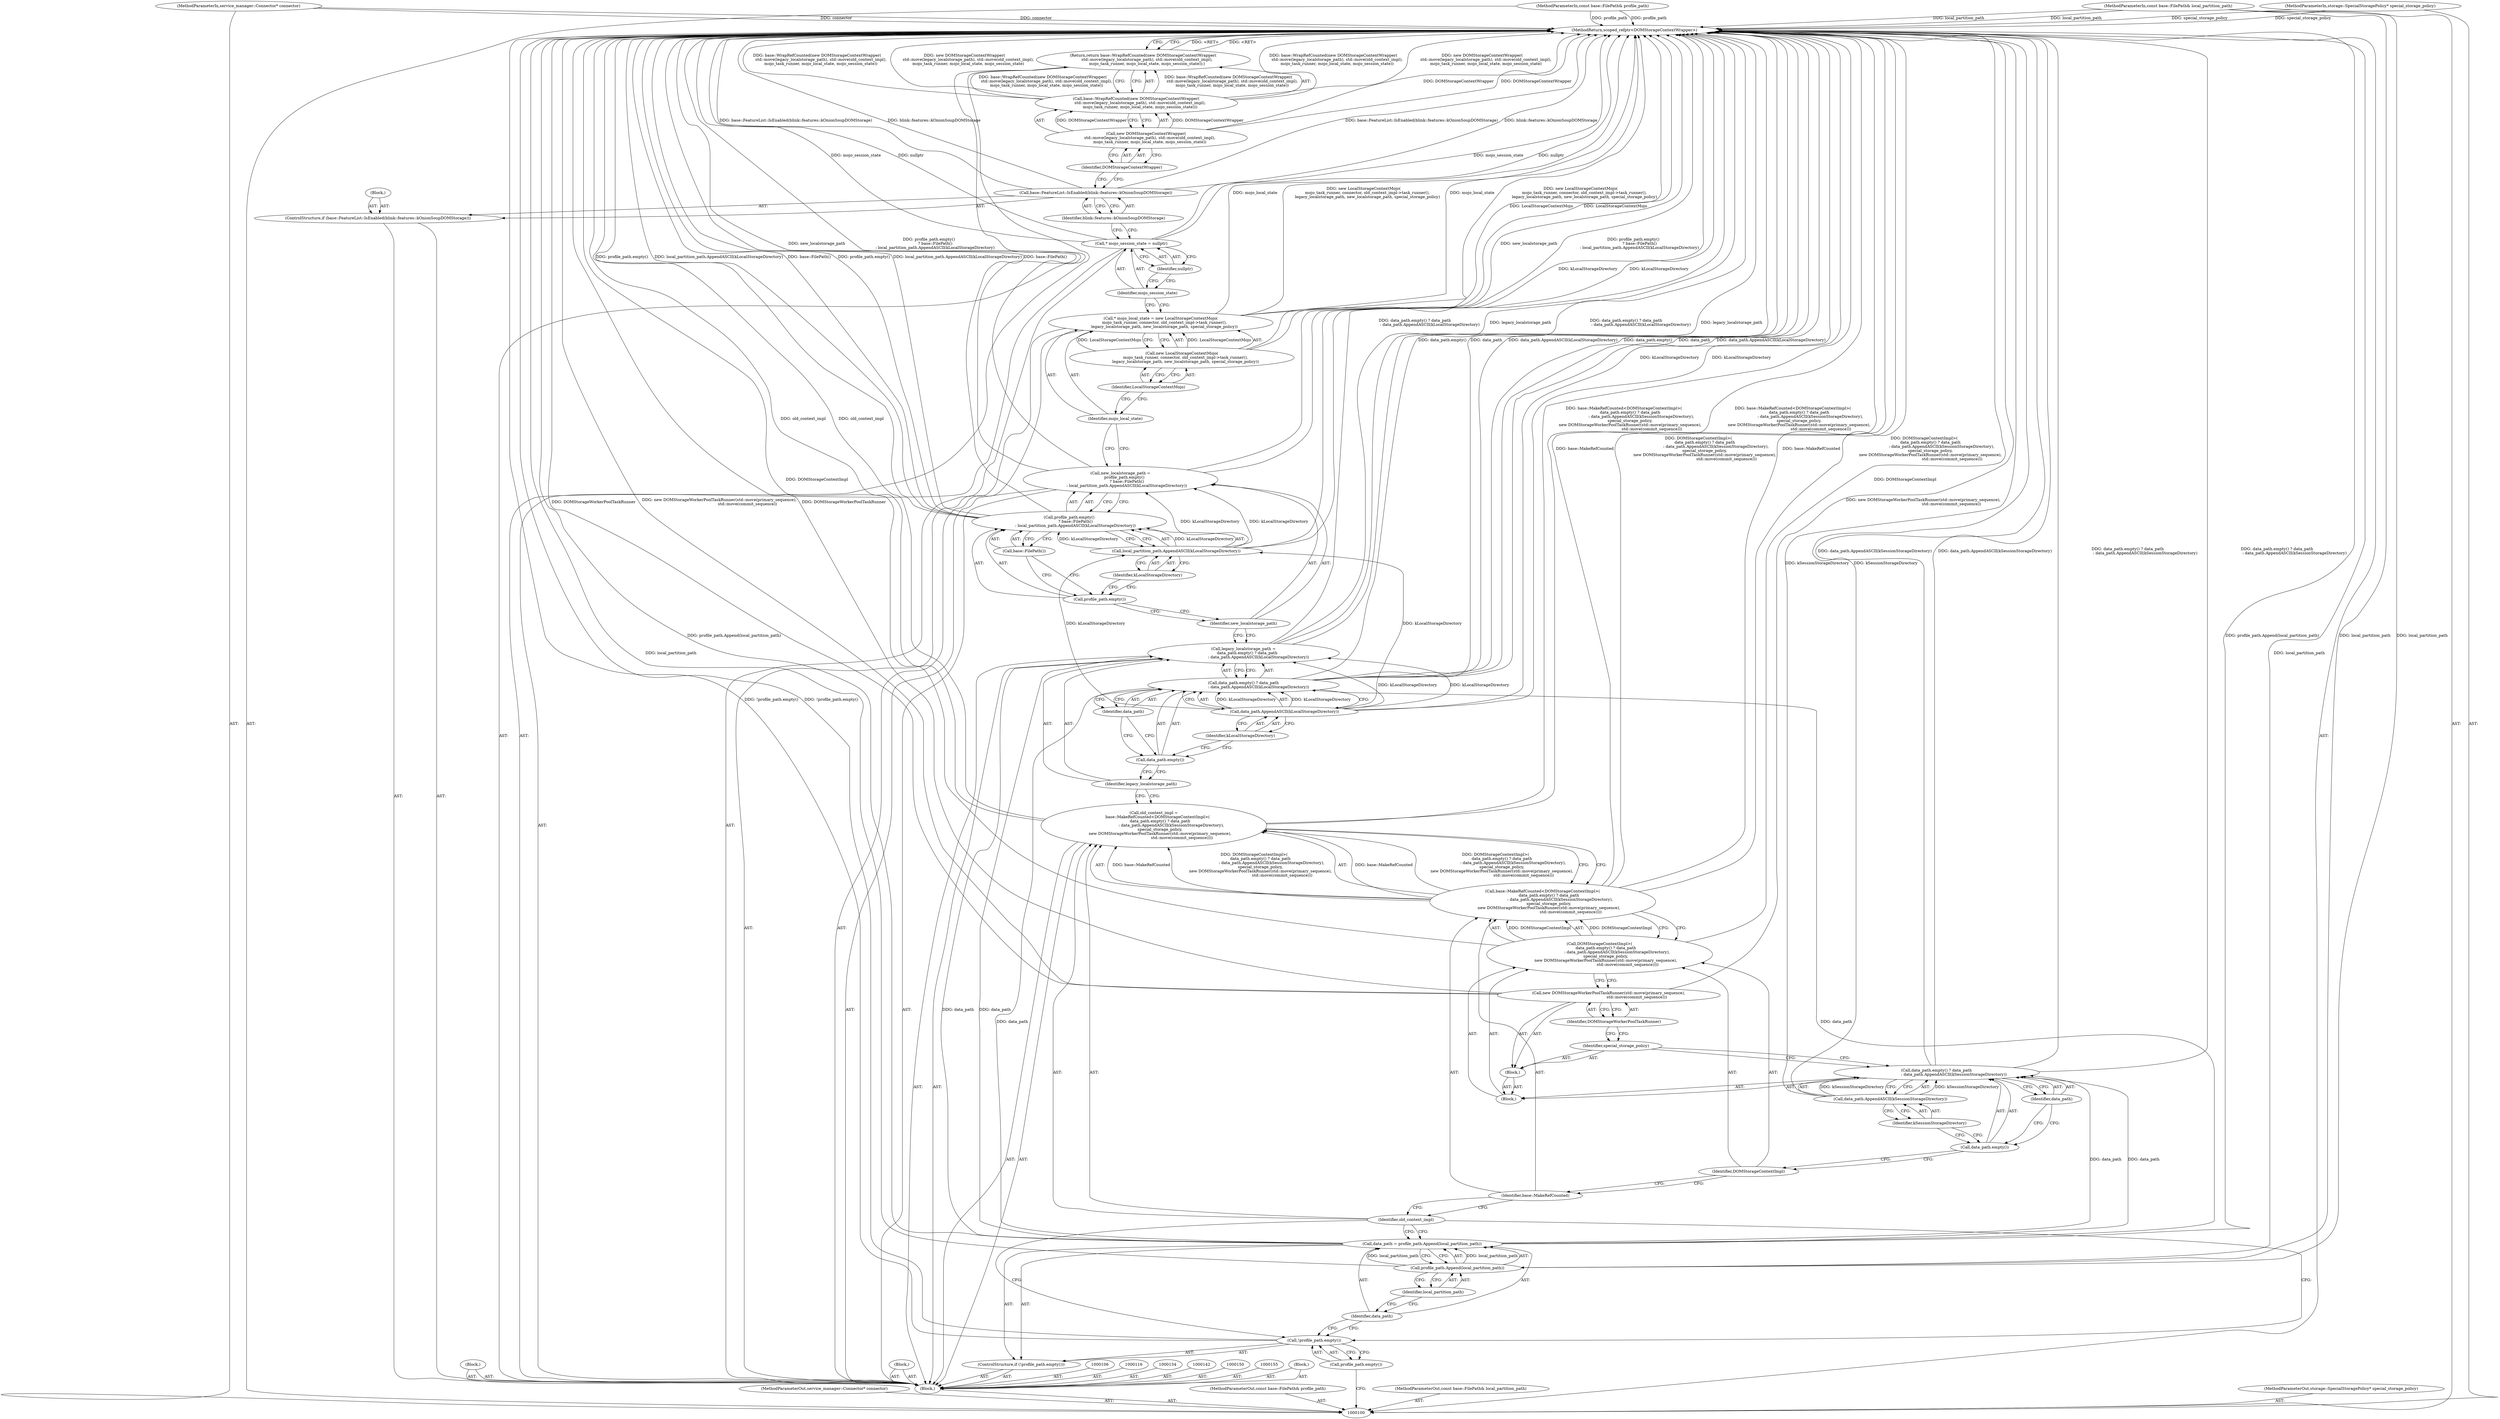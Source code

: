 digraph "0_Chrome_ba169c14aa9cc2efd708a878ae21ff34f3898fe0" {
"1000114" [label="(Block,)"];
"1000115" [label="(Block,)"];
"1000167" [label="(MethodReturn,scoped_refptr<DOMStorageContextWrapper>)"];
"1000117" [label="(Call,old_context_impl =\n      base::MakeRefCounted<DOMStorageContextImpl>(\n          data_path.empty() ? data_path\n                            : data_path.AppendASCII(kSessionStorageDirectory),\n          special_storage_policy,\n          new DOMStorageWorkerPoolTaskRunner(std::move(primary_sequence),\n                                             std::move(commit_sequence))))"];
"1000118" [label="(Identifier,old_context_impl)"];
"1000121" [label="(Call,DOMStorageContextImpl>(\n          data_path.empty() ? data_path\n                            : data_path.AppendASCII(kSessionStorageDirectory),\n          special_storage_policy,\n          new DOMStorageWorkerPoolTaskRunner(std::move(primary_sequence),\n                                             std::move(commit_sequence))))"];
"1000122" [label="(Identifier,DOMStorageContextImpl)"];
"1000119" [label="(Call,base::MakeRefCounted<DOMStorageContextImpl>(\n          data_path.empty() ? data_path\n                            : data_path.AppendASCII(kSessionStorageDirectory),\n          special_storage_policy,\n          new DOMStorageWorkerPoolTaskRunner(std::move(primary_sequence),\n                                             std::move(commit_sequence))))"];
"1000120" [label="(Identifier,base::MakeRefCounted)"];
"1000123" [label="(Block,)"];
"1000124" [label="(Call,data_path.empty() ? data_path\n                            : data_path.AppendASCII(kSessionStorageDirectory))"];
"1000125" [label="(Call,data_path.empty())"];
"1000126" [label="(Identifier,data_path)"];
"1000127" [label="(Call,data_path.AppendASCII(kSessionStorageDirectory))"];
"1000128" [label="(Identifier,kSessionStorageDirectory)"];
"1000129" [label="(Block,)"];
"1000130" [label="(Identifier,special_storage_policy)"];
"1000131" [label="(Call,new DOMStorageWorkerPoolTaskRunner(std::move(primary_sequence),\n                                             std::move(commit_sequence)))"];
"1000132" [label="(Identifier,DOMStorageWorkerPoolTaskRunner)"];
"1000133" [label="(Block,)"];
"1000101" [label="(MethodParameterIn,service_manager::Connector* connector)"];
"1000250" [label="(MethodParameterOut,service_manager::Connector* connector)"];
"1000135" [label="(Call,legacy_localstorage_path =\n      data_path.empty() ? data_path\n                        : data_path.AppendASCII(kLocalStorageDirectory))"];
"1000136" [label="(Identifier,legacy_localstorage_path)"];
"1000139" [label="(Identifier,data_path)"];
"1000137" [label="(Call,data_path.empty() ? data_path\n                        : data_path.AppendASCII(kLocalStorageDirectory))"];
"1000138" [label="(Call,data_path.empty())"];
"1000140" [label="(Call,data_path.AppendASCII(kLocalStorageDirectory))"];
"1000141" [label="(Identifier,kLocalStorageDirectory)"];
"1000143" [label="(Call,new_localstorage_path =\n      profile_path.empty()\n          ? base::FilePath()\n          : local_partition_path.AppendASCII(kLocalStorageDirectory))"];
"1000144" [label="(Identifier,new_localstorage_path)"];
"1000145" [label="(Call,profile_path.empty()\n          ? base::FilePath()\n          : local_partition_path.AppendASCII(kLocalStorageDirectory))"];
"1000146" [label="(Call,profile_path.empty())"];
"1000147" [label="(Call,base::FilePath())"];
"1000148" [label="(Call,local_partition_path.AppendASCII(kLocalStorageDirectory))"];
"1000149" [label="(Identifier,kLocalStorageDirectory)"];
"1000151" [label="(Call,* mojo_local_state = new LocalStorageContextMojo(\n      mojo_task_runner, connector, old_context_impl->task_runner(),\n      legacy_localstorage_path, new_localstorage_path, special_storage_policy))"];
"1000152" [label="(Identifier,mojo_local_state)"];
"1000153" [label="(Call,new LocalStorageContextMojo(\n      mojo_task_runner, connector, old_context_impl->task_runner(),\n      legacy_localstorage_path, new_localstorage_path, special_storage_policy))"];
"1000154" [label="(Identifier,LocalStorageContextMojo)"];
"1000102" [label="(MethodParameterIn,const base::FilePath& profile_path)"];
"1000251" [label="(MethodParameterOut,const base::FilePath& profile_path)"];
"1000156" [label="(Call,* mojo_session_state = nullptr)"];
"1000157" [label="(Identifier,mojo_session_state)"];
"1000158" [label="(Identifier,nullptr)"];
"1000159" [label="(ControlStructure,if (base::FeatureList::IsEnabled(blink::features::kOnionSoupDOMStorage)))"];
"1000161" [label="(Identifier,blink::features::kOnionSoupDOMStorage)"];
"1000160" [label="(Call,base::FeatureList::IsEnabled(blink::features::kOnionSoupDOMStorage))"];
"1000162" [label="(Block,)"];
"1000103" [label="(MethodParameterIn,const base::FilePath& local_partition_path)"];
"1000252" [label="(MethodParameterOut,const base::FilePath& local_partition_path)"];
"1000163" [label="(Return,return base::WrapRefCounted(new DOMStorageContextWrapper(\n      std::move(legacy_localstorage_path), std::move(old_context_impl),\n      mojo_task_runner, mojo_local_state, mojo_session_state));)"];
"1000165" [label="(Call,new DOMStorageContextWrapper(\n      std::move(legacy_localstorage_path), std::move(old_context_impl),\n      mojo_task_runner, mojo_local_state, mojo_session_state))"];
"1000166" [label="(Identifier,DOMStorageContextWrapper)"];
"1000164" [label="(Call,base::WrapRefCounted(new DOMStorageContextWrapper(\n      std::move(legacy_localstorage_path), std::move(old_context_impl),\n      mojo_task_runner, mojo_local_state, mojo_session_state)))"];
"1000104" [label="(MethodParameterIn,storage::SpecialStoragePolicy* special_storage_policy)"];
"1000253" [label="(MethodParameterOut,storage::SpecialStoragePolicy* special_storage_policy)"];
"1000105" [label="(Block,)"];
"1000107" [label="(ControlStructure,if (!profile_path.empty()))"];
"1000108" [label="(Call,!profile_path.empty())"];
"1000109" [label="(Call,profile_path.empty())"];
"1000112" [label="(Call,profile_path.Append(local_partition_path))"];
"1000113" [label="(Identifier,local_partition_path)"];
"1000110" [label="(Call,data_path = profile_path.Append(local_partition_path))"];
"1000111" [label="(Identifier,data_path)"];
"1000114" -> "1000105"  [label="AST: "];
"1000115" -> "1000105"  [label="AST: "];
"1000167" -> "1000100"  [label="AST: "];
"1000167" -> "1000163"  [label="CFG: "];
"1000163" -> "1000167"  [label="DDG: <RET>"];
"1000164" -> "1000167"  [label="DDG: base::WrapRefCounted(new DOMStorageContextWrapper(\n      std::move(legacy_localstorage_path), std::move(old_context_impl),\n      mojo_task_runner, mojo_local_state, mojo_session_state))"];
"1000164" -> "1000167"  [label="DDG: new DOMStorageContextWrapper(\n      std::move(legacy_localstorage_path), std::move(old_context_impl),\n      mojo_task_runner, mojo_local_state, mojo_session_state)"];
"1000108" -> "1000167"  [label="DDG: !profile_path.empty()"];
"1000156" -> "1000167"  [label="DDG: mojo_session_state"];
"1000156" -> "1000167"  [label="DDG: nullptr"];
"1000104" -> "1000167"  [label="DDG: special_storage_policy"];
"1000160" -> "1000167"  [label="DDG: base::FeatureList::IsEnabled(blink::features::kOnionSoupDOMStorage)"];
"1000160" -> "1000167"  [label="DDG: blink::features::kOnionSoupDOMStorage"];
"1000119" -> "1000167"  [label="DDG: DOMStorageContextImpl>(\n          data_path.empty() ? data_path\n                            : data_path.AppendASCII(kSessionStorageDirectory),\n          special_storage_policy,\n          new DOMStorageWorkerPoolTaskRunner(std::move(primary_sequence),\n                                             std::move(commit_sequence)))"];
"1000119" -> "1000167"  [label="DDG: base::MakeRefCounted"];
"1000117" -> "1000167"  [label="DDG: old_context_impl"];
"1000117" -> "1000167"  [label="DDG: base::MakeRefCounted<DOMStorageContextImpl>(\n          data_path.empty() ? data_path\n                            : data_path.AppendASCII(kSessionStorageDirectory),\n          special_storage_policy,\n          new DOMStorageWorkerPoolTaskRunner(std::move(primary_sequence),\n                                             std::move(commit_sequence)))"];
"1000153" -> "1000167"  [label="DDG: LocalStorageContextMojo"];
"1000145" -> "1000167"  [label="DDG: profile_path.empty()"];
"1000145" -> "1000167"  [label="DDG: local_partition_path.AppendASCII(kLocalStorageDirectory)"];
"1000145" -> "1000167"  [label="DDG: base::FilePath()"];
"1000135" -> "1000167"  [label="DDG: data_path.empty() ? data_path\n                        : data_path.AppendASCII(kLocalStorageDirectory)"];
"1000135" -> "1000167"  [label="DDG: legacy_localstorage_path"];
"1000131" -> "1000167"  [label="DDG: DOMStorageWorkerPoolTaskRunner"];
"1000131" -> "1000167"  [label="DDG: new DOMStorageWorkerPoolTaskRunner(std::move(primary_sequence),\n                                             std::move(commit_sequence))"];
"1000140" -> "1000167"  [label="DDG: kLocalStorageDirectory"];
"1000137" -> "1000167"  [label="DDG: data_path"];
"1000137" -> "1000167"  [label="DDG: data_path.AppendASCII(kLocalStorageDirectory)"];
"1000137" -> "1000167"  [label="DDG: data_path.empty()"];
"1000165" -> "1000167"  [label="DDG: DOMStorageContextWrapper"];
"1000151" -> "1000167"  [label="DDG: mojo_local_state"];
"1000151" -> "1000167"  [label="DDG: new LocalStorageContextMojo(\n      mojo_task_runner, connector, old_context_impl->task_runner(),\n      legacy_localstorage_path, new_localstorage_path, special_storage_policy)"];
"1000143" -> "1000167"  [label="DDG: new_localstorage_path"];
"1000143" -> "1000167"  [label="DDG: profile_path.empty()\n          ? base::FilePath()\n          : local_partition_path.AppendASCII(kLocalStorageDirectory)"];
"1000103" -> "1000167"  [label="DDG: local_partition_path"];
"1000148" -> "1000167"  [label="DDG: kLocalStorageDirectory"];
"1000124" -> "1000167"  [label="DDG: data_path.AppendASCII(kSessionStorageDirectory)"];
"1000124" -> "1000167"  [label="DDG: data_path.empty() ? data_path\n                            : data_path.AppendASCII(kSessionStorageDirectory)"];
"1000102" -> "1000167"  [label="DDG: profile_path"];
"1000110" -> "1000167"  [label="DDG: profile_path.Append(local_partition_path)"];
"1000112" -> "1000167"  [label="DDG: local_partition_path"];
"1000101" -> "1000167"  [label="DDG: connector"];
"1000121" -> "1000167"  [label="DDG: DOMStorageContextImpl"];
"1000127" -> "1000167"  [label="DDG: kSessionStorageDirectory"];
"1000117" -> "1000105"  [label="AST: "];
"1000117" -> "1000119"  [label="CFG: "];
"1000118" -> "1000117"  [label="AST: "];
"1000119" -> "1000117"  [label="AST: "];
"1000136" -> "1000117"  [label="CFG: "];
"1000117" -> "1000167"  [label="DDG: old_context_impl"];
"1000117" -> "1000167"  [label="DDG: base::MakeRefCounted<DOMStorageContextImpl>(\n          data_path.empty() ? data_path\n                            : data_path.AppendASCII(kSessionStorageDirectory),\n          special_storage_policy,\n          new DOMStorageWorkerPoolTaskRunner(std::move(primary_sequence),\n                                             std::move(commit_sequence)))"];
"1000119" -> "1000117"  [label="DDG: base::MakeRefCounted"];
"1000119" -> "1000117"  [label="DDG: DOMStorageContextImpl>(\n          data_path.empty() ? data_path\n                            : data_path.AppendASCII(kSessionStorageDirectory),\n          special_storage_policy,\n          new DOMStorageWorkerPoolTaskRunner(std::move(primary_sequence),\n                                             std::move(commit_sequence)))"];
"1000118" -> "1000117"  [label="AST: "];
"1000118" -> "1000110"  [label="CFG: "];
"1000118" -> "1000108"  [label="CFG: "];
"1000120" -> "1000118"  [label="CFG: "];
"1000121" -> "1000119"  [label="AST: "];
"1000121" -> "1000131"  [label="CFG: "];
"1000122" -> "1000121"  [label="AST: "];
"1000123" -> "1000121"  [label="AST: "];
"1000119" -> "1000121"  [label="CFG: "];
"1000121" -> "1000167"  [label="DDG: DOMStorageContextImpl"];
"1000121" -> "1000119"  [label="DDG: DOMStorageContextImpl"];
"1000122" -> "1000121"  [label="AST: "];
"1000122" -> "1000120"  [label="CFG: "];
"1000125" -> "1000122"  [label="CFG: "];
"1000119" -> "1000117"  [label="AST: "];
"1000119" -> "1000121"  [label="CFG: "];
"1000120" -> "1000119"  [label="AST: "];
"1000121" -> "1000119"  [label="AST: "];
"1000117" -> "1000119"  [label="CFG: "];
"1000119" -> "1000167"  [label="DDG: DOMStorageContextImpl>(\n          data_path.empty() ? data_path\n                            : data_path.AppendASCII(kSessionStorageDirectory),\n          special_storage_policy,\n          new DOMStorageWorkerPoolTaskRunner(std::move(primary_sequence),\n                                             std::move(commit_sequence)))"];
"1000119" -> "1000167"  [label="DDG: base::MakeRefCounted"];
"1000119" -> "1000117"  [label="DDG: base::MakeRefCounted"];
"1000119" -> "1000117"  [label="DDG: DOMStorageContextImpl>(\n          data_path.empty() ? data_path\n                            : data_path.AppendASCII(kSessionStorageDirectory),\n          special_storage_policy,\n          new DOMStorageWorkerPoolTaskRunner(std::move(primary_sequence),\n                                             std::move(commit_sequence)))"];
"1000121" -> "1000119"  [label="DDG: DOMStorageContextImpl"];
"1000120" -> "1000119"  [label="AST: "];
"1000120" -> "1000118"  [label="CFG: "];
"1000122" -> "1000120"  [label="CFG: "];
"1000123" -> "1000121"  [label="AST: "];
"1000124" -> "1000123"  [label="AST: "];
"1000129" -> "1000123"  [label="AST: "];
"1000124" -> "1000123"  [label="AST: "];
"1000124" -> "1000126"  [label="CFG: "];
"1000124" -> "1000127"  [label="CFG: "];
"1000125" -> "1000124"  [label="AST: "];
"1000126" -> "1000124"  [label="AST: "];
"1000127" -> "1000124"  [label="AST: "];
"1000130" -> "1000124"  [label="CFG: "];
"1000124" -> "1000167"  [label="DDG: data_path.AppendASCII(kSessionStorageDirectory)"];
"1000124" -> "1000167"  [label="DDG: data_path.empty() ? data_path\n                            : data_path.AppendASCII(kSessionStorageDirectory)"];
"1000110" -> "1000124"  [label="DDG: data_path"];
"1000127" -> "1000124"  [label="DDG: kSessionStorageDirectory"];
"1000125" -> "1000124"  [label="AST: "];
"1000125" -> "1000122"  [label="CFG: "];
"1000126" -> "1000125"  [label="CFG: "];
"1000128" -> "1000125"  [label="CFG: "];
"1000126" -> "1000124"  [label="AST: "];
"1000126" -> "1000125"  [label="CFG: "];
"1000124" -> "1000126"  [label="CFG: "];
"1000127" -> "1000124"  [label="AST: "];
"1000127" -> "1000128"  [label="CFG: "];
"1000128" -> "1000127"  [label="AST: "];
"1000124" -> "1000127"  [label="CFG: "];
"1000127" -> "1000167"  [label="DDG: kSessionStorageDirectory"];
"1000127" -> "1000124"  [label="DDG: kSessionStorageDirectory"];
"1000128" -> "1000127"  [label="AST: "];
"1000128" -> "1000125"  [label="CFG: "];
"1000127" -> "1000128"  [label="CFG: "];
"1000129" -> "1000123"  [label="AST: "];
"1000130" -> "1000129"  [label="AST: "];
"1000131" -> "1000129"  [label="AST: "];
"1000130" -> "1000129"  [label="AST: "];
"1000130" -> "1000124"  [label="CFG: "];
"1000132" -> "1000130"  [label="CFG: "];
"1000131" -> "1000129"  [label="AST: "];
"1000131" -> "1000132"  [label="CFG: "];
"1000132" -> "1000131"  [label="AST: "];
"1000121" -> "1000131"  [label="CFG: "];
"1000131" -> "1000167"  [label="DDG: DOMStorageWorkerPoolTaskRunner"];
"1000131" -> "1000167"  [label="DDG: new DOMStorageWorkerPoolTaskRunner(std::move(primary_sequence),\n                                             std::move(commit_sequence))"];
"1000132" -> "1000131"  [label="AST: "];
"1000132" -> "1000130"  [label="CFG: "];
"1000131" -> "1000132"  [label="CFG: "];
"1000133" -> "1000105"  [label="AST: "];
"1000101" -> "1000100"  [label="AST: "];
"1000101" -> "1000167"  [label="DDG: connector"];
"1000250" -> "1000100"  [label="AST: "];
"1000135" -> "1000105"  [label="AST: "];
"1000135" -> "1000137"  [label="CFG: "];
"1000136" -> "1000135"  [label="AST: "];
"1000137" -> "1000135"  [label="AST: "];
"1000144" -> "1000135"  [label="CFG: "];
"1000135" -> "1000167"  [label="DDG: data_path.empty() ? data_path\n                        : data_path.AppendASCII(kLocalStorageDirectory)"];
"1000135" -> "1000167"  [label="DDG: legacy_localstorage_path"];
"1000110" -> "1000135"  [label="DDG: data_path"];
"1000140" -> "1000135"  [label="DDG: kLocalStorageDirectory"];
"1000136" -> "1000135"  [label="AST: "];
"1000136" -> "1000117"  [label="CFG: "];
"1000138" -> "1000136"  [label="CFG: "];
"1000139" -> "1000137"  [label="AST: "];
"1000139" -> "1000138"  [label="CFG: "];
"1000137" -> "1000139"  [label="CFG: "];
"1000137" -> "1000135"  [label="AST: "];
"1000137" -> "1000139"  [label="CFG: "];
"1000137" -> "1000140"  [label="CFG: "];
"1000138" -> "1000137"  [label="AST: "];
"1000139" -> "1000137"  [label="AST: "];
"1000140" -> "1000137"  [label="AST: "];
"1000135" -> "1000137"  [label="CFG: "];
"1000137" -> "1000167"  [label="DDG: data_path"];
"1000137" -> "1000167"  [label="DDG: data_path.AppendASCII(kLocalStorageDirectory)"];
"1000137" -> "1000167"  [label="DDG: data_path.empty()"];
"1000110" -> "1000137"  [label="DDG: data_path"];
"1000140" -> "1000137"  [label="DDG: kLocalStorageDirectory"];
"1000138" -> "1000137"  [label="AST: "];
"1000138" -> "1000136"  [label="CFG: "];
"1000139" -> "1000138"  [label="CFG: "];
"1000141" -> "1000138"  [label="CFG: "];
"1000140" -> "1000137"  [label="AST: "];
"1000140" -> "1000141"  [label="CFG: "];
"1000141" -> "1000140"  [label="AST: "];
"1000137" -> "1000140"  [label="CFG: "];
"1000140" -> "1000167"  [label="DDG: kLocalStorageDirectory"];
"1000140" -> "1000135"  [label="DDG: kLocalStorageDirectory"];
"1000140" -> "1000137"  [label="DDG: kLocalStorageDirectory"];
"1000140" -> "1000148"  [label="DDG: kLocalStorageDirectory"];
"1000141" -> "1000140"  [label="AST: "];
"1000141" -> "1000138"  [label="CFG: "];
"1000140" -> "1000141"  [label="CFG: "];
"1000143" -> "1000105"  [label="AST: "];
"1000143" -> "1000145"  [label="CFG: "];
"1000144" -> "1000143"  [label="AST: "];
"1000145" -> "1000143"  [label="AST: "];
"1000152" -> "1000143"  [label="CFG: "];
"1000143" -> "1000167"  [label="DDG: new_localstorage_path"];
"1000143" -> "1000167"  [label="DDG: profile_path.empty()\n          ? base::FilePath()\n          : local_partition_path.AppendASCII(kLocalStorageDirectory)"];
"1000148" -> "1000143"  [label="DDG: kLocalStorageDirectory"];
"1000144" -> "1000143"  [label="AST: "];
"1000144" -> "1000135"  [label="CFG: "];
"1000146" -> "1000144"  [label="CFG: "];
"1000145" -> "1000143"  [label="AST: "];
"1000145" -> "1000147"  [label="CFG: "];
"1000145" -> "1000148"  [label="CFG: "];
"1000146" -> "1000145"  [label="AST: "];
"1000147" -> "1000145"  [label="AST: "];
"1000148" -> "1000145"  [label="AST: "];
"1000143" -> "1000145"  [label="CFG: "];
"1000145" -> "1000167"  [label="DDG: profile_path.empty()"];
"1000145" -> "1000167"  [label="DDG: local_partition_path.AppendASCII(kLocalStorageDirectory)"];
"1000145" -> "1000167"  [label="DDG: base::FilePath()"];
"1000148" -> "1000145"  [label="DDG: kLocalStorageDirectory"];
"1000146" -> "1000145"  [label="AST: "];
"1000146" -> "1000144"  [label="CFG: "];
"1000147" -> "1000146"  [label="CFG: "];
"1000149" -> "1000146"  [label="CFG: "];
"1000147" -> "1000145"  [label="AST: "];
"1000147" -> "1000146"  [label="CFG: "];
"1000145" -> "1000147"  [label="CFG: "];
"1000148" -> "1000145"  [label="AST: "];
"1000148" -> "1000149"  [label="CFG: "];
"1000149" -> "1000148"  [label="AST: "];
"1000145" -> "1000148"  [label="CFG: "];
"1000148" -> "1000167"  [label="DDG: kLocalStorageDirectory"];
"1000148" -> "1000143"  [label="DDG: kLocalStorageDirectory"];
"1000148" -> "1000145"  [label="DDG: kLocalStorageDirectory"];
"1000140" -> "1000148"  [label="DDG: kLocalStorageDirectory"];
"1000149" -> "1000148"  [label="AST: "];
"1000149" -> "1000146"  [label="CFG: "];
"1000148" -> "1000149"  [label="CFG: "];
"1000151" -> "1000105"  [label="AST: "];
"1000151" -> "1000153"  [label="CFG: "];
"1000152" -> "1000151"  [label="AST: "];
"1000153" -> "1000151"  [label="AST: "];
"1000157" -> "1000151"  [label="CFG: "];
"1000151" -> "1000167"  [label="DDG: mojo_local_state"];
"1000151" -> "1000167"  [label="DDG: new LocalStorageContextMojo(\n      mojo_task_runner, connector, old_context_impl->task_runner(),\n      legacy_localstorage_path, new_localstorage_path, special_storage_policy)"];
"1000153" -> "1000151"  [label="DDG: LocalStorageContextMojo"];
"1000152" -> "1000151"  [label="AST: "];
"1000152" -> "1000143"  [label="CFG: "];
"1000154" -> "1000152"  [label="CFG: "];
"1000153" -> "1000151"  [label="AST: "];
"1000153" -> "1000154"  [label="CFG: "];
"1000154" -> "1000153"  [label="AST: "];
"1000151" -> "1000153"  [label="CFG: "];
"1000153" -> "1000167"  [label="DDG: LocalStorageContextMojo"];
"1000153" -> "1000151"  [label="DDG: LocalStorageContextMojo"];
"1000154" -> "1000153"  [label="AST: "];
"1000154" -> "1000152"  [label="CFG: "];
"1000153" -> "1000154"  [label="CFG: "];
"1000102" -> "1000100"  [label="AST: "];
"1000102" -> "1000167"  [label="DDG: profile_path"];
"1000251" -> "1000100"  [label="AST: "];
"1000156" -> "1000105"  [label="AST: "];
"1000156" -> "1000158"  [label="CFG: "];
"1000157" -> "1000156"  [label="AST: "];
"1000158" -> "1000156"  [label="AST: "];
"1000161" -> "1000156"  [label="CFG: "];
"1000156" -> "1000167"  [label="DDG: mojo_session_state"];
"1000156" -> "1000167"  [label="DDG: nullptr"];
"1000157" -> "1000156"  [label="AST: "];
"1000157" -> "1000151"  [label="CFG: "];
"1000158" -> "1000157"  [label="CFG: "];
"1000158" -> "1000156"  [label="AST: "];
"1000158" -> "1000157"  [label="CFG: "];
"1000156" -> "1000158"  [label="CFG: "];
"1000159" -> "1000105"  [label="AST: "];
"1000160" -> "1000159"  [label="AST: "];
"1000162" -> "1000159"  [label="AST: "];
"1000161" -> "1000160"  [label="AST: "];
"1000161" -> "1000156"  [label="CFG: "];
"1000160" -> "1000161"  [label="CFG: "];
"1000160" -> "1000159"  [label="AST: "];
"1000160" -> "1000161"  [label="CFG: "];
"1000161" -> "1000160"  [label="AST: "];
"1000166" -> "1000160"  [label="CFG: "];
"1000160" -> "1000167"  [label="DDG: base::FeatureList::IsEnabled(blink::features::kOnionSoupDOMStorage)"];
"1000160" -> "1000167"  [label="DDG: blink::features::kOnionSoupDOMStorage"];
"1000162" -> "1000159"  [label="AST: "];
"1000103" -> "1000100"  [label="AST: "];
"1000103" -> "1000167"  [label="DDG: local_partition_path"];
"1000103" -> "1000112"  [label="DDG: local_partition_path"];
"1000252" -> "1000100"  [label="AST: "];
"1000163" -> "1000105"  [label="AST: "];
"1000163" -> "1000164"  [label="CFG: "];
"1000164" -> "1000163"  [label="AST: "];
"1000167" -> "1000163"  [label="CFG: "];
"1000163" -> "1000167"  [label="DDG: <RET>"];
"1000164" -> "1000163"  [label="DDG: base::WrapRefCounted(new DOMStorageContextWrapper(\n      std::move(legacy_localstorage_path), std::move(old_context_impl),\n      mojo_task_runner, mojo_local_state, mojo_session_state))"];
"1000165" -> "1000164"  [label="AST: "];
"1000165" -> "1000166"  [label="CFG: "];
"1000166" -> "1000165"  [label="AST: "];
"1000164" -> "1000165"  [label="CFG: "];
"1000165" -> "1000167"  [label="DDG: DOMStorageContextWrapper"];
"1000165" -> "1000164"  [label="DDG: DOMStorageContextWrapper"];
"1000166" -> "1000165"  [label="AST: "];
"1000166" -> "1000160"  [label="CFG: "];
"1000165" -> "1000166"  [label="CFG: "];
"1000164" -> "1000163"  [label="AST: "];
"1000164" -> "1000165"  [label="CFG: "];
"1000165" -> "1000164"  [label="AST: "];
"1000163" -> "1000164"  [label="CFG: "];
"1000164" -> "1000167"  [label="DDG: base::WrapRefCounted(new DOMStorageContextWrapper(\n      std::move(legacy_localstorage_path), std::move(old_context_impl),\n      mojo_task_runner, mojo_local_state, mojo_session_state))"];
"1000164" -> "1000167"  [label="DDG: new DOMStorageContextWrapper(\n      std::move(legacy_localstorage_path), std::move(old_context_impl),\n      mojo_task_runner, mojo_local_state, mojo_session_state)"];
"1000164" -> "1000163"  [label="DDG: base::WrapRefCounted(new DOMStorageContextWrapper(\n      std::move(legacy_localstorage_path), std::move(old_context_impl),\n      mojo_task_runner, mojo_local_state, mojo_session_state))"];
"1000165" -> "1000164"  [label="DDG: DOMStorageContextWrapper"];
"1000104" -> "1000100"  [label="AST: "];
"1000104" -> "1000167"  [label="DDG: special_storage_policy"];
"1000253" -> "1000100"  [label="AST: "];
"1000105" -> "1000100"  [label="AST: "];
"1000106" -> "1000105"  [label="AST: "];
"1000107" -> "1000105"  [label="AST: "];
"1000114" -> "1000105"  [label="AST: "];
"1000115" -> "1000105"  [label="AST: "];
"1000116" -> "1000105"  [label="AST: "];
"1000117" -> "1000105"  [label="AST: "];
"1000133" -> "1000105"  [label="AST: "];
"1000134" -> "1000105"  [label="AST: "];
"1000135" -> "1000105"  [label="AST: "];
"1000142" -> "1000105"  [label="AST: "];
"1000143" -> "1000105"  [label="AST: "];
"1000150" -> "1000105"  [label="AST: "];
"1000151" -> "1000105"  [label="AST: "];
"1000155" -> "1000105"  [label="AST: "];
"1000156" -> "1000105"  [label="AST: "];
"1000159" -> "1000105"  [label="AST: "];
"1000163" -> "1000105"  [label="AST: "];
"1000107" -> "1000105"  [label="AST: "];
"1000108" -> "1000107"  [label="AST: "];
"1000110" -> "1000107"  [label="AST: "];
"1000108" -> "1000107"  [label="AST: "];
"1000108" -> "1000109"  [label="CFG: "];
"1000109" -> "1000108"  [label="AST: "];
"1000111" -> "1000108"  [label="CFG: "];
"1000118" -> "1000108"  [label="CFG: "];
"1000108" -> "1000167"  [label="DDG: !profile_path.empty()"];
"1000109" -> "1000108"  [label="AST: "];
"1000109" -> "1000100"  [label="CFG: "];
"1000108" -> "1000109"  [label="CFG: "];
"1000112" -> "1000110"  [label="AST: "];
"1000112" -> "1000113"  [label="CFG: "];
"1000113" -> "1000112"  [label="AST: "];
"1000110" -> "1000112"  [label="CFG: "];
"1000112" -> "1000167"  [label="DDG: local_partition_path"];
"1000112" -> "1000110"  [label="DDG: local_partition_path"];
"1000103" -> "1000112"  [label="DDG: local_partition_path"];
"1000113" -> "1000112"  [label="AST: "];
"1000113" -> "1000111"  [label="CFG: "];
"1000112" -> "1000113"  [label="CFG: "];
"1000110" -> "1000107"  [label="AST: "];
"1000110" -> "1000112"  [label="CFG: "];
"1000111" -> "1000110"  [label="AST: "];
"1000112" -> "1000110"  [label="AST: "];
"1000118" -> "1000110"  [label="CFG: "];
"1000110" -> "1000167"  [label="DDG: profile_path.Append(local_partition_path)"];
"1000112" -> "1000110"  [label="DDG: local_partition_path"];
"1000110" -> "1000124"  [label="DDG: data_path"];
"1000110" -> "1000135"  [label="DDG: data_path"];
"1000110" -> "1000137"  [label="DDG: data_path"];
"1000111" -> "1000110"  [label="AST: "];
"1000111" -> "1000108"  [label="CFG: "];
"1000113" -> "1000111"  [label="CFG: "];
}
